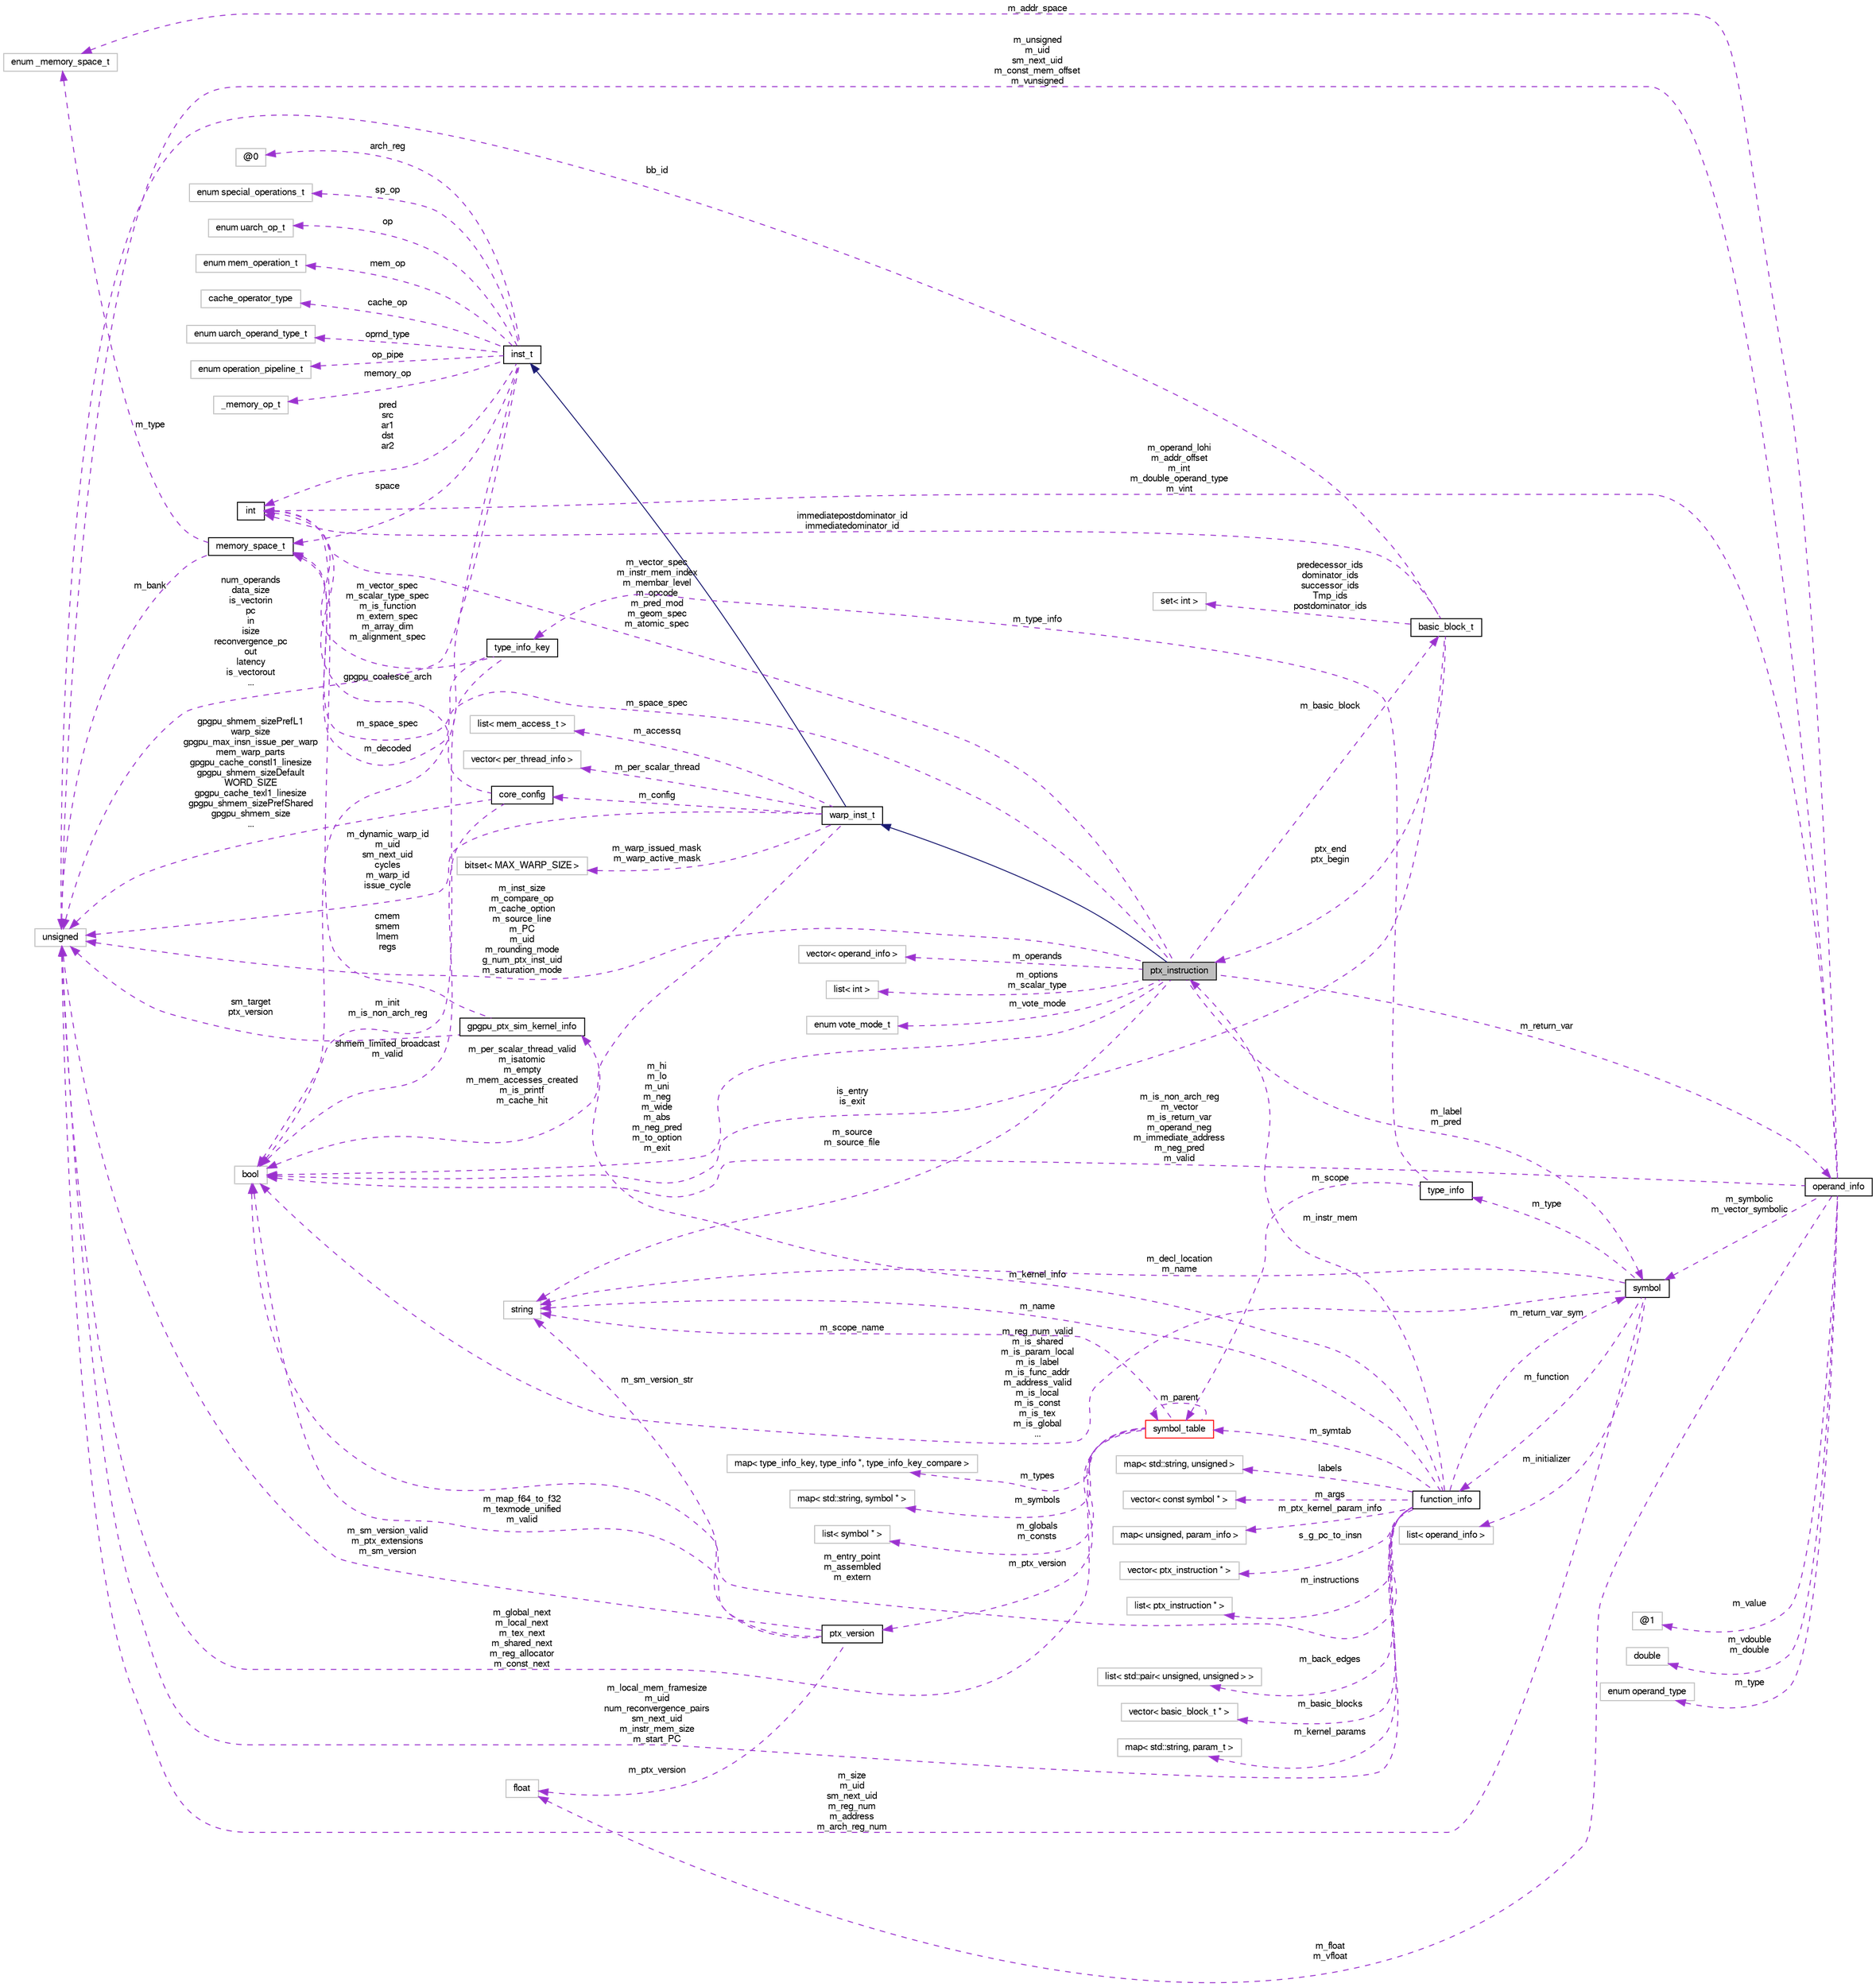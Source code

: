 digraph G
{
  bgcolor="transparent";
  edge [fontname="FreeSans",fontsize="10",labelfontname="FreeSans",labelfontsize="10"];
  node [fontname="FreeSans",fontsize="10",shape=record];
  rankdir=LR;
  Node1 [label="ptx_instruction",height=0.2,width=0.4,color="black", fillcolor="grey75", style="filled" fontcolor="black"];
  Node2 -> Node1 [dir=back,color="midnightblue",fontsize="10",style="solid",fontname="FreeSans"];
  Node2 [label="warp_inst_t",height=0.2,width=0.4,color="black",URL="$classwarp__inst__t.html"];
  Node3 -> Node2 [dir=back,color="midnightblue",fontsize="10",style="solid",fontname="FreeSans"];
  Node3 [label="inst_t",height=0.2,width=0.4,color="black",URL="$classinst__t.html"];
  Node4 -> Node3 [dir=back,color="darkorchid3",fontsize="10",style="dashed",label="arch_reg",fontname="FreeSans"];
  Node4 [label="@0",height=0.2,width=0.4,color="grey75"];
  Node5 -> Node3 [dir=back,color="darkorchid3",fontsize="10",style="dashed",label="sp_op",fontname="FreeSans"];
  Node5 [label="enum special_operations_t",height=0.2,width=0.4,color="grey75"];
  Node6 -> Node3 [dir=back,color="darkorchid3",fontsize="10",style="dashed",label="op",fontname="FreeSans"];
  Node6 [label="enum uarch_op_t",height=0.2,width=0.4,color="grey75"];
  Node7 -> Node3 [dir=back,color="darkorchid3",fontsize="10",style="dashed",label="mem_op",fontname="FreeSans"];
  Node7 [label="enum mem_operation_t",height=0.2,width=0.4,color="grey75"];
  Node8 -> Node3 [dir=back,color="darkorchid3",fontsize="10",style="dashed",label="cache_op",fontname="FreeSans"];
  Node8 [label="cache_operator_type",height=0.2,width=0.4,color="grey75"];
  Node9 -> Node3 [dir=back,color="darkorchid3",fontsize="10",style="dashed",label="space",fontname="FreeSans"];
  Node9 [label="memory_space_t",height=0.2,width=0.4,color="black",URL="$classmemory__space__t.html"];
  Node10 -> Node9 [dir=back,color="darkorchid3",fontsize="10",style="dashed",label="m_type",fontname="FreeSans"];
  Node10 [label="enum _memory_space_t",height=0.2,width=0.4,color="grey75"];
  Node11 -> Node9 [dir=back,color="darkorchid3",fontsize="10",style="dashed",label="m_bank",fontname="FreeSans"];
  Node11 [label="unsigned",height=0.2,width=0.4,color="grey75"];
  Node12 -> Node3 [dir=back,color="darkorchid3",fontsize="10",style="dashed",label="pred\nsrc\nar1\ndst\nar2",fontname="FreeSans"];
  Node12 [label="int",height=0.2,width=0.4,color="black",URL="$classint.html"];
  Node13 -> Node3 [dir=back,color="darkorchid3",fontsize="10",style="dashed",label="memory_op",fontname="FreeSans"];
  Node13 [label="_memory_op_t",height=0.2,width=0.4,color="grey75"];
  Node14 -> Node3 [dir=back,color="darkorchid3",fontsize="10",style="dashed",label="m_decoded",fontname="FreeSans"];
  Node14 [label="bool",height=0.2,width=0.4,color="grey75"];
  Node15 -> Node3 [dir=back,color="darkorchid3",fontsize="10",style="dashed",label="oprnd_type",fontname="FreeSans"];
  Node15 [label="enum uarch_operand_type_t",height=0.2,width=0.4,color="grey75"];
  Node11 -> Node3 [dir=back,color="darkorchid3",fontsize="10",style="dashed",label="num_operands\ndata_size\nis_vectorin\npc\nin\nisize\nreconvergence_pc\nout\nlatency\nis_vectorout\n...",fontname="FreeSans"];
  Node16 -> Node3 [dir=back,color="darkorchid3",fontsize="10",style="dashed",label="op_pipe",fontname="FreeSans"];
  Node16 [label="enum operation_pipeline_t",height=0.2,width=0.4,color="grey75"];
  Node17 -> Node2 [dir=back,color="darkorchid3",fontsize="10",style="dashed",label="m_warp_issued_mask\nm_warp_active_mask",fontname="FreeSans"];
  Node17 [label="bitset\< MAX_WARP_SIZE \>",height=0.2,width=0.4,color="grey75"];
  Node18 -> Node2 [dir=back,color="darkorchid3",fontsize="10",style="dashed",label="m_accessq",fontname="FreeSans"];
  Node18 [label="list\< mem_access_t \>",height=0.2,width=0.4,color="grey75"];
  Node19 -> Node2 [dir=back,color="darkorchid3",fontsize="10",style="dashed",label="m_config",fontname="FreeSans"];
  Node19 [label="core_config",height=0.2,width=0.4,color="black",URL="$structcore__config.html"];
  Node12 -> Node19 [dir=back,color="darkorchid3",fontsize="10",style="dashed",label="gpgpu_coalesce_arch",fontname="FreeSans"];
  Node14 -> Node19 [dir=back,color="darkorchid3",fontsize="10",style="dashed",label="shmem_limited_broadcast\nm_valid",fontname="FreeSans"];
  Node11 -> Node19 [dir=back,color="darkorchid3",fontsize="10",style="dashed",label="gpgpu_shmem_sizePrefL1\nwarp_size\ngpgpu_max_insn_issue_per_warp\nmem_warp_parts\ngpgpu_cache_constl1_linesize\ngpgpu_shmem_sizeDefault\nWORD_SIZE\ngpgpu_cache_texl1_linesize\ngpgpu_shmem_sizePrefShared\ngpgpu_shmem_size\n...",fontname="FreeSans"];
  Node14 -> Node2 [dir=back,color="darkorchid3",fontsize="10",style="dashed",label="m_per_scalar_thread_valid\nm_isatomic\nm_empty\nm_mem_accesses_created\nm_is_printf\nm_cache_hit",fontname="FreeSans"];
  Node20 -> Node2 [dir=back,color="darkorchid3",fontsize="10",style="dashed",label="m_per_scalar_thread",fontname="FreeSans"];
  Node20 [label="vector\< per_thread_info \>",height=0.2,width=0.4,color="grey75"];
  Node11 -> Node2 [dir=back,color="darkorchid3",fontsize="10",style="dashed",label="m_dynamic_warp_id\nm_uid\nsm_next_uid\ncycles\nm_warp_id\nissue_cycle",fontname="FreeSans"];
  Node21 -> Node1 [dir=back,color="darkorchid3",fontsize="10",style="dashed",label="m_basic_block",fontname="FreeSans"];
  Node21 [label="basic_block_t",height=0.2,width=0.4,color="black",URL="$structbasic__block__t.html"];
  Node22 -> Node21 [dir=back,color="darkorchid3",fontsize="10",style="dashed",label="predecessor_ids\ndominator_ids\nsuccessor_ids\nTmp_ids\npostdominator_ids",fontname="FreeSans"];
  Node22 [label="set\< int \>",height=0.2,width=0.4,color="grey75"];
  Node1 -> Node21 [dir=back,color="darkorchid3",fontsize="10",style="dashed",label="ptx_end\nptx_begin",fontname="FreeSans"];
  Node12 -> Node21 [dir=back,color="darkorchid3",fontsize="10",style="dashed",label="immediatepostdominator_id\nimmediatedominator_id",fontname="FreeSans"];
  Node14 -> Node21 [dir=back,color="darkorchid3",fontsize="10",style="dashed",label="is_entry\nis_exit",fontname="FreeSans"];
  Node11 -> Node21 [dir=back,color="darkorchid3",fontsize="10",style="dashed",label="bb_id",fontname="FreeSans"];
  Node23 -> Node1 [dir=back,color="darkorchid3",fontsize="10",style="dashed",label="m_options\nm_scalar_type",fontname="FreeSans"];
  Node23 [label="list\< int \>",height=0.2,width=0.4,color="grey75"];
  Node9 -> Node1 [dir=back,color="darkorchid3",fontsize="10",style="dashed",label="m_space_spec",fontname="FreeSans"];
  Node24 -> Node1 [dir=back,color="darkorchid3",fontsize="10",style="dashed",label="m_vote_mode",fontname="FreeSans"];
  Node24 [label="enum vote_mode_t",height=0.2,width=0.4,color="grey75"];
  Node25 -> Node1 [dir=back,color="darkorchid3",fontsize="10",style="dashed",label="m_return_var",fontname="FreeSans"];
  Node25 [label="operand_info",height=0.2,width=0.4,color="black",URL="$classoperand__info.html"];
  Node26 -> Node25 [dir=back,color="darkorchid3",fontsize="10",style="dashed",label="m_value",fontname="FreeSans"];
  Node26 [label="@1",height=0.2,width=0.4,color="grey75"];
  Node27 -> Node25 [dir=back,color="darkorchid3",fontsize="10",style="dashed",label="m_vdouble\nm_double",fontname="FreeSans"];
  Node27 [label="double",height=0.2,width=0.4,color="grey75"];
  Node28 -> Node25 [dir=back,color="darkorchid3",fontsize="10",style="dashed",label="m_float\nm_vfloat",fontname="FreeSans"];
  Node28 [label="float",height=0.2,width=0.4,color="grey75"];
  Node10 -> Node25 [dir=back,color="darkorchid3",fontsize="10",style="dashed",label="m_addr_space",fontname="FreeSans"];
  Node29 -> Node25 [dir=back,color="darkorchid3",fontsize="10",style="dashed",label="m_symbolic\nm_vector_symbolic",fontname="FreeSans"];
  Node29 [label="symbol",height=0.2,width=0.4,color="black",URL="$classsymbol.html"];
  Node30 -> Node29 [dir=back,color="darkorchid3",fontsize="10",style="dashed",label="m_type",fontname="FreeSans"];
  Node30 [label="type_info",height=0.2,width=0.4,color="black",URL="$classtype__info.html"];
  Node31 -> Node30 [dir=back,color="darkorchid3",fontsize="10",style="dashed",label="m_scope",fontname="FreeSans"];
  Node31 [label="symbol_table",height=0.2,width=0.4,color="red",URL="$classsymbol__table.html"];
  Node32 -> Node31 [dir=back,color="darkorchid3",fontsize="10",style="dashed",label="m_symbols",fontname="FreeSans"];
  Node32 [label="map\< std::string, symbol * \>",height=0.2,width=0.4,color="grey75"];
  Node31 -> Node31 [dir=back,color="darkorchid3",fontsize="10",style="dashed",label="m_parent",fontname="FreeSans"];
  Node33 -> Node31 [dir=back,color="darkorchid3",fontsize="10",style="dashed",label="m_globals\nm_consts",fontname="FreeSans"];
  Node33 [label="list\< symbol * \>",height=0.2,width=0.4,color="grey75"];
  Node34 -> Node31 [dir=back,color="darkorchid3",fontsize="10",style="dashed",label="m_types",fontname="FreeSans"];
  Node34 [label="map\< type_info_key, type_info *, type_info_key_compare \>",height=0.2,width=0.4,color="grey75"];
  Node35 -> Node31 [dir=back,color="darkorchid3",fontsize="10",style="dashed",label="m_ptx_version",fontname="FreeSans"];
  Node35 [label="ptx_version",height=0.2,width=0.4,color="black",URL="$classptx__version.html"];
  Node28 -> Node35 [dir=back,color="darkorchid3",fontsize="10",style="dashed",label="m_ptx_version",fontname="FreeSans"];
  Node36 -> Node35 [dir=back,color="darkorchid3",fontsize="10",style="dashed",label="m_sm_version_str",fontname="FreeSans"];
  Node36 [label="string",height=0.2,width=0.4,color="grey75"];
  Node14 -> Node35 [dir=back,color="darkorchid3",fontsize="10",style="dashed",label="m_map_f64_to_f32\nm_texmode_unified\nm_valid",fontname="FreeSans"];
  Node11 -> Node35 [dir=back,color="darkorchid3",fontsize="10",style="dashed",label="m_sm_version_valid\nm_ptx_extensions\nm_sm_version",fontname="FreeSans"];
  Node36 -> Node31 [dir=back,color="darkorchid3",fontsize="10",style="dashed",label="m_scope_name",fontname="FreeSans"];
  Node11 -> Node31 [dir=back,color="darkorchid3",fontsize="10",style="dashed",label="m_global_next\nm_local_next\nm_tex_next\nm_shared_next\nm_reg_allocator\nm_const_next",fontname="FreeSans"];
  Node37 -> Node30 [dir=back,color="darkorchid3",fontsize="10",style="dashed",label="m_type_info",fontname="FreeSans"];
  Node37 [label="type_info_key",height=0.2,width=0.4,color="black",URL="$classtype__info__key.html"];
  Node9 -> Node37 [dir=back,color="darkorchid3",fontsize="10",style="dashed",label="m_space_spec",fontname="FreeSans"];
  Node12 -> Node37 [dir=back,color="darkorchid3",fontsize="10",style="dashed",label="m_vector_spec\nm_scalar_type_spec\nm_is_function\nm_extern_spec\nm_array_dim\nm_alignment_spec",fontname="FreeSans"];
  Node14 -> Node37 [dir=back,color="darkorchid3",fontsize="10",style="dashed",label="m_init\nm_is_non_arch_reg",fontname="FreeSans"];
  Node14 -> Node29 [dir=back,color="darkorchid3",fontsize="10",style="dashed",label="m_reg_num_valid\nm_is_shared\nm_is_param_local\nm_is_label\nm_is_func_addr\nm_address_valid\nm_is_local\nm_is_const\nm_is_tex\nm_is_global\n...",fontname="FreeSans"];
  Node36 -> Node29 [dir=back,color="darkorchid3",fontsize="10",style="dashed",label="m_decl_location\nm_name",fontname="FreeSans"];
  Node38 -> Node29 [dir=back,color="darkorchid3",fontsize="10",style="dashed",label="m_function",fontname="FreeSans"];
  Node38 [label="function_info",height=0.2,width=0.4,color="black",URL="$classfunction__info.html"];
  Node31 -> Node38 [dir=back,color="darkorchid3",fontsize="10",style="dashed",label="m_symtab",fontname="FreeSans"];
  Node39 -> Node38 [dir=back,color="darkorchid3",fontsize="10",style="dashed",label="m_kernel_params",fontname="FreeSans"];
  Node39 [label="map\< std::string, param_t \>",height=0.2,width=0.4,color="grey75"];
  Node40 -> Node38 [dir=back,color="darkorchid3",fontsize="10",style="dashed",label="labels",fontname="FreeSans"];
  Node40 [label="map\< std::string, unsigned \>",height=0.2,width=0.4,color="grey75"];
  Node41 -> Node38 [dir=back,color="darkorchid3",fontsize="10",style="dashed",label="m_args",fontname="FreeSans"];
  Node41 [label="vector\< const symbol * \>",height=0.2,width=0.4,color="grey75"];
  Node42 -> Node38 [dir=back,color="darkorchid3",fontsize="10",style="dashed",label="m_ptx_kernel_param_info",fontname="FreeSans"];
  Node42 [label="map\< unsigned, param_info \>",height=0.2,width=0.4,color="grey75"];
  Node43 -> Node38 [dir=back,color="darkorchid3",fontsize="10",style="dashed",label="s_g_pc_to_insn",fontname="FreeSans"];
  Node43 [label="vector\< ptx_instruction * \>",height=0.2,width=0.4,color="grey75"];
  Node44 -> Node38 [dir=back,color="darkorchid3",fontsize="10",style="dashed",label="m_instructions",fontname="FreeSans"];
  Node44 [label="list\< ptx_instruction * \>",height=0.2,width=0.4,color="grey75"];
  Node1 -> Node38 [dir=back,color="darkorchid3",fontsize="10",style="dashed",label="m_instr_mem",fontname="FreeSans"];
  Node29 -> Node38 [dir=back,color="darkorchid3",fontsize="10",style="dashed",label="m_return_var_sym",fontname="FreeSans"];
  Node36 -> Node38 [dir=back,color="darkorchid3",fontsize="10",style="dashed",label="m_name",fontname="FreeSans"];
  Node14 -> Node38 [dir=back,color="darkorchid3",fontsize="10",style="dashed",label="m_entry_point\nm_assembled\nm_extern",fontname="FreeSans"];
  Node45 -> Node38 [dir=back,color="darkorchid3",fontsize="10",style="dashed",label="m_kernel_info",fontname="FreeSans"];
  Node45 [label="gpgpu_ptx_sim_kernel_info",height=0.2,width=0.4,color="black",URL="$structgpgpu__ptx__sim__kernel__info.html"];
  Node12 -> Node45 [dir=back,color="darkorchid3",fontsize="10",style="dashed",label="cmem\nsmem\nlmem\nregs",fontname="FreeSans"];
  Node11 -> Node45 [dir=back,color="darkorchid3",fontsize="10",style="dashed",label="sm_target\nptx_version",fontname="FreeSans"];
  Node46 -> Node38 [dir=back,color="darkorchid3",fontsize="10",style="dashed",label="m_back_edges",fontname="FreeSans"];
  Node46 [label="list\< std::pair\< unsigned, unsigned \> \>",height=0.2,width=0.4,color="grey75"];
  Node11 -> Node38 [dir=back,color="darkorchid3",fontsize="10",style="dashed",label="m_local_mem_framesize\nm_uid\nnum_reconvergence_pairs\nsm_next_uid\nm_instr_mem_size\nm_start_PC",fontname="FreeSans"];
  Node47 -> Node38 [dir=back,color="darkorchid3",fontsize="10",style="dashed",label="m_basic_blocks",fontname="FreeSans"];
  Node47 [label="vector\< basic_block_t * \>",height=0.2,width=0.4,color="grey75"];
  Node48 -> Node29 [dir=back,color="darkorchid3",fontsize="10",style="dashed",label="m_initializer",fontname="FreeSans"];
  Node48 [label="list\< operand_info \>",height=0.2,width=0.4,color="grey75"];
  Node11 -> Node29 [dir=back,color="darkorchid3",fontsize="10",style="dashed",label="m_size\nm_uid\nsm_next_uid\nm_reg_num\nm_address\nm_arch_reg_num",fontname="FreeSans"];
  Node12 -> Node25 [dir=back,color="darkorchid3",fontsize="10",style="dashed",label="m_operand_lohi\nm_addr_offset\nm_int\nm_double_operand_type\nm_vint",fontname="FreeSans"];
  Node14 -> Node25 [dir=back,color="darkorchid3",fontsize="10",style="dashed",label="m_is_non_arch_reg\nm_vector\nm_is_return_var\nm_operand_neg\nm_immediate_address\nm_neg_pred\nm_valid",fontname="FreeSans"];
  Node49 -> Node25 [dir=back,color="darkorchid3",fontsize="10",style="dashed",label="m_type",fontname="FreeSans"];
  Node49 [label="enum operand_type",height=0.2,width=0.4,color="grey75"];
  Node11 -> Node25 [dir=back,color="darkorchid3",fontsize="10",style="dashed",label="m_unsigned\nm_uid\nsm_next_uid\nm_const_mem_offset\nm_vunsigned",fontname="FreeSans"];
  Node12 -> Node1 [dir=back,color="darkorchid3",fontsize="10",style="dashed",label="m_vector_spec\nm_instr_mem_index\nm_membar_level\nm_opcode\nm_pred_mod\nm_geom_spec\nm_atomic_spec",fontname="FreeSans"];
  Node29 -> Node1 [dir=back,color="darkorchid3",fontsize="10",style="dashed",label="m_label\nm_pred",fontname="FreeSans"];
  Node14 -> Node1 [dir=back,color="darkorchid3",fontsize="10",style="dashed",label="m_hi\nm_lo\nm_uni\nm_neg\nm_wide\nm_abs\nm_neg_pred\nm_to_option\nm_exit",fontname="FreeSans"];
  Node36 -> Node1 [dir=back,color="darkorchid3",fontsize="10",style="dashed",label="m_source\nm_source_file",fontname="FreeSans"];
  Node11 -> Node1 [dir=back,color="darkorchid3",fontsize="10",style="dashed",label="m_inst_size\nm_compare_op\nm_cache_option\nm_source_line\nm_PC\nm_uid\nm_rounding_mode\ng_num_ptx_inst_uid\nm_saturation_mode",fontname="FreeSans"];
  Node50 -> Node1 [dir=back,color="darkorchid3",fontsize="10",style="dashed",label="m_operands",fontname="FreeSans"];
  Node50 [label="vector\< operand_info \>",height=0.2,width=0.4,color="grey75"];
}
